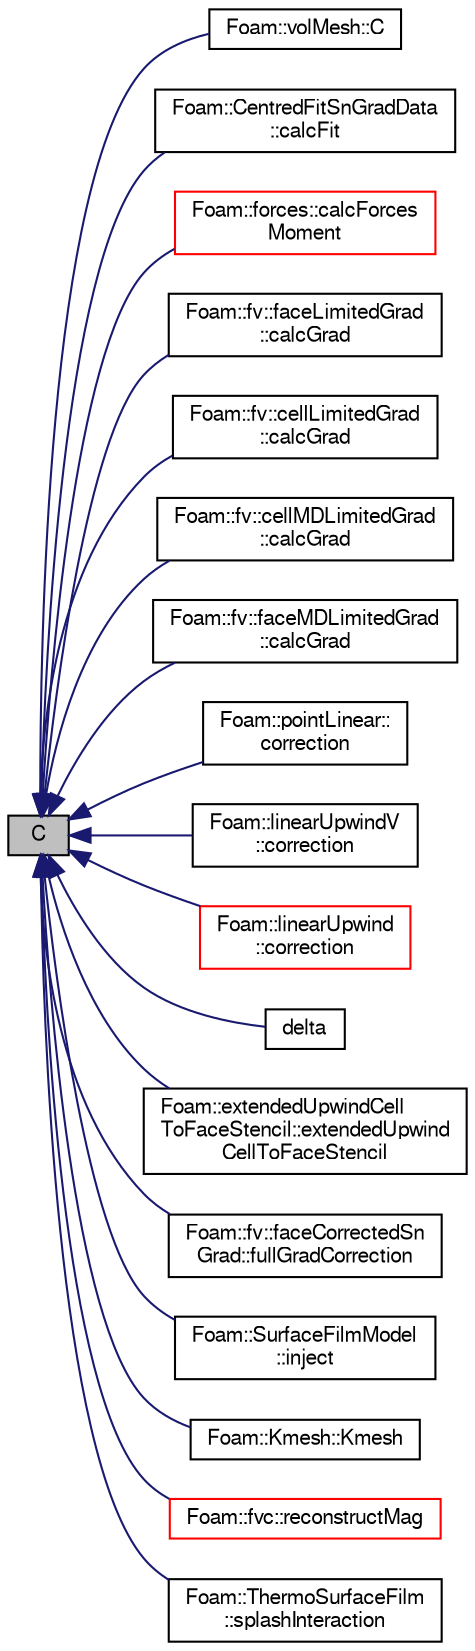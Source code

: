 digraph "C"
{
  bgcolor="transparent";
  edge [fontname="FreeSans",fontsize="10",labelfontname="FreeSans",labelfontsize="10"];
  node [fontname="FreeSans",fontsize="10",shape=record];
  rankdir="LR";
  Node1 [label="C",height=0.2,width=0.4,color="black", fillcolor="grey75", style="filled" fontcolor="black"];
  Node1 -> Node2 [dir="back",color="midnightblue",fontsize="10",style="solid",fontname="FreeSans"];
  Node2 [label="Foam::volMesh::C",height=0.2,width=0.4,color="black",URL="$a02733.html#a64a2623814a51eee0128e892b821e8e6",tooltip="Return cell centres. "];
  Node1 -> Node3 [dir="back",color="midnightblue",fontsize="10",style="solid",fontname="FreeSans"];
  Node3 [label="Foam::CentredFitSnGradData\l::calcFit",height=0.2,width=0.4,color="black",URL="$a00245.html#a84a3ebdcaaaad35b99dce0ecc7413d2d",tooltip="Calculate the fit for all the faces. "];
  Node1 -> Node4 [dir="back",color="midnightblue",fontsize="10",style="solid",fontname="FreeSans"];
  Node4 [label="Foam::forces::calcForces\lMoment",height=0.2,width=0.4,color="red",URL="$a00831.html#a71e93fd80e1ccacbf30c602b4ea11abc",tooltip="Calculate the forces and moments. "];
  Node1 -> Node5 [dir="back",color="midnightblue",fontsize="10",style="solid",fontname="FreeSans"];
  Node5 [label="Foam::fv::faceLimitedGrad\l::calcGrad",height=0.2,width=0.4,color="black",URL="$a00704.html#a407cbc6dd7a58b7675a05977b4cbed53"];
  Node1 -> Node6 [dir="back",color="midnightblue",fontsize="10",style="solid",fontname="FreeSans"];
  Node6 [label="Foam::fv::cellLimitedGrad\l::calcGrad",height=0.2,width=0.4,color="black",URL="$a00203.html#a407cbc6dd7a58b7675a05977b4cbed53"];
  Node1 -> Node7 [dir="back",color="midnightblue",fontsize="10",style="solid",fontname="FreeSans"];
  Node7 [label="Foam::fv::cellMDLimitedGrad\l::calcGrad",height=0.2,width=0.4,color="black",URL="$a00207.html#a407cbc6dd7a58b7675a05977b4cbed53"];
  Node1 -> Node8 [dir="back",color="midnightblue",fontsize="10",style="solid",fontname="FreeSans"];
  Node8 [label="Foam::fv::faceMDLimitedGrad\l::calcGrad",height=0.2,width=0.4,color="black",URL="$a00706.html#a407cbc6dd7a58b7675a05977b4cbed53"];
  Node1 -> Node9 [dir="back",color="midnightblue",fontsize="10",style="solid",fontname="FreeSans"];
  Node9 [label="Foam::pointLinear::\lcorrection",height=0.2,width=0.4,color="black",URL="$a01830.html#a71944945191a35be21d9ab3b37c3170c",tooltip="Return the explicit correction to the face-interpolate. "];
  Node1 -> Node10 [dir="back",color="midnightblue",fontsize="10",style="solid",fontname="FreeSans"];
  Node10 [label="Foam::linearUpwindV\l::correction",height=0.2,width=0.4,color="black",URL="$a01307.html#ad5f4a5d3bc1173cf56b1283cdea2e418",tooltip="Return the explicit correction to the face-interpolate. "];
  Node1 -> Node11 [dir="back",color="midnightblue",fontsize="10",style="solid",fontname="FreeSans"];
  Node11 [label="Foam::linearUpwind\l::correction",height=0.2,width=0.4,color="red",URL="$a01306.html#ad5f4a5d3bc1173cf56b1283cdea2e418",tooltip="Return the explicit correction to the face-interpolate. "];
  Node1 -> Node12 [dir="back",color="midnightblue",fontsize="10",style="solid",fontname="FreeSans"];
  Node12 [label="delta",height=0.2,width=0.4,color="black",URL="$a00851.html#a1c76a59d0b5a9e7a259095e4a8623a25",tooltip="Return face deltas as surfaceVectorField. "];
  Node1 -> Node13 [dir="back",color="midnightblue",fontsize="10",style="solid",fontname="FreeSans"];
  Node13 [label="Foam::extendedUpwindCell\lToFaceStencil::extendedUpwind\lCellToFaceStencil",height=0.2,width=0.4,color="black",URL="$a00683.html#ad67ed491462f15bb971c7700bfa99a5f",tooltip="Construct from mesh and uncompacted centred face stencil. "];
  Node1 -> Node14 [dir="back",color="midnightblue",fontsize="10",style="solid",fontname="FreeSans"];
  Node14 [label="Foam::fv::faceCorrectedSn\lGrad::fullGradCorrection",height=0.2,width=0.4,color="black",URL="$a00701.html#a1d818a559677e63f3aa628f1787133ce",tooltip="Return the explicit correction to the faceCorrectedSnGrad. "];
  Node1 -> Node15 [dir="back",color="midnightblue",fontsize="10",style="solid",fontname="FreeSans"];
  Node15 [label="Foam::SurfaceFilmModel\l::inject",height=0.2,width=0.4,color="black",URL="$a02410.html#ad56021712258ad92961ed1dcb0941870",tooltip="Inject parcels into the cloud. "];
  Node1 -> Node16 [dir="back",color="midnightblue",fontsize="10",style="solid",fontname="FreeSans"];
  Node16 [label="Foam::Kmesh::Kmesh",height=0.2,width=0.4,color="black",URL="$a01205.html#a5a51b3510445fa907070c7052b6fc25c",tooltip="Construct from fvMesh. "];
  Node1 -> Node17 [dir="back",color="midnightblue",fontsize="10",style="solid",fontname="FreeSans"];
  Node17 [label="Foam::fvc::reconstructMag",height=0.2,width=0.4,color="red",URL="$a10271.html#a29cdad91ee3fc2ac251ac2b4872557da"];
  Node1 -> Node18 [dir="back",color="midnightblue",fontsize="10",style="solid",fontname="FreeSans"];
  Node18 [label="Foam::ThermoSurfaceFilm\l::splashInteraction",height=0.2,width=0.4,color="black",URL="$a02528.html#a65079c6267ec7d21f7965e02a262d2d6",tooltip="Bai parcel splash interaction model. "];
}
